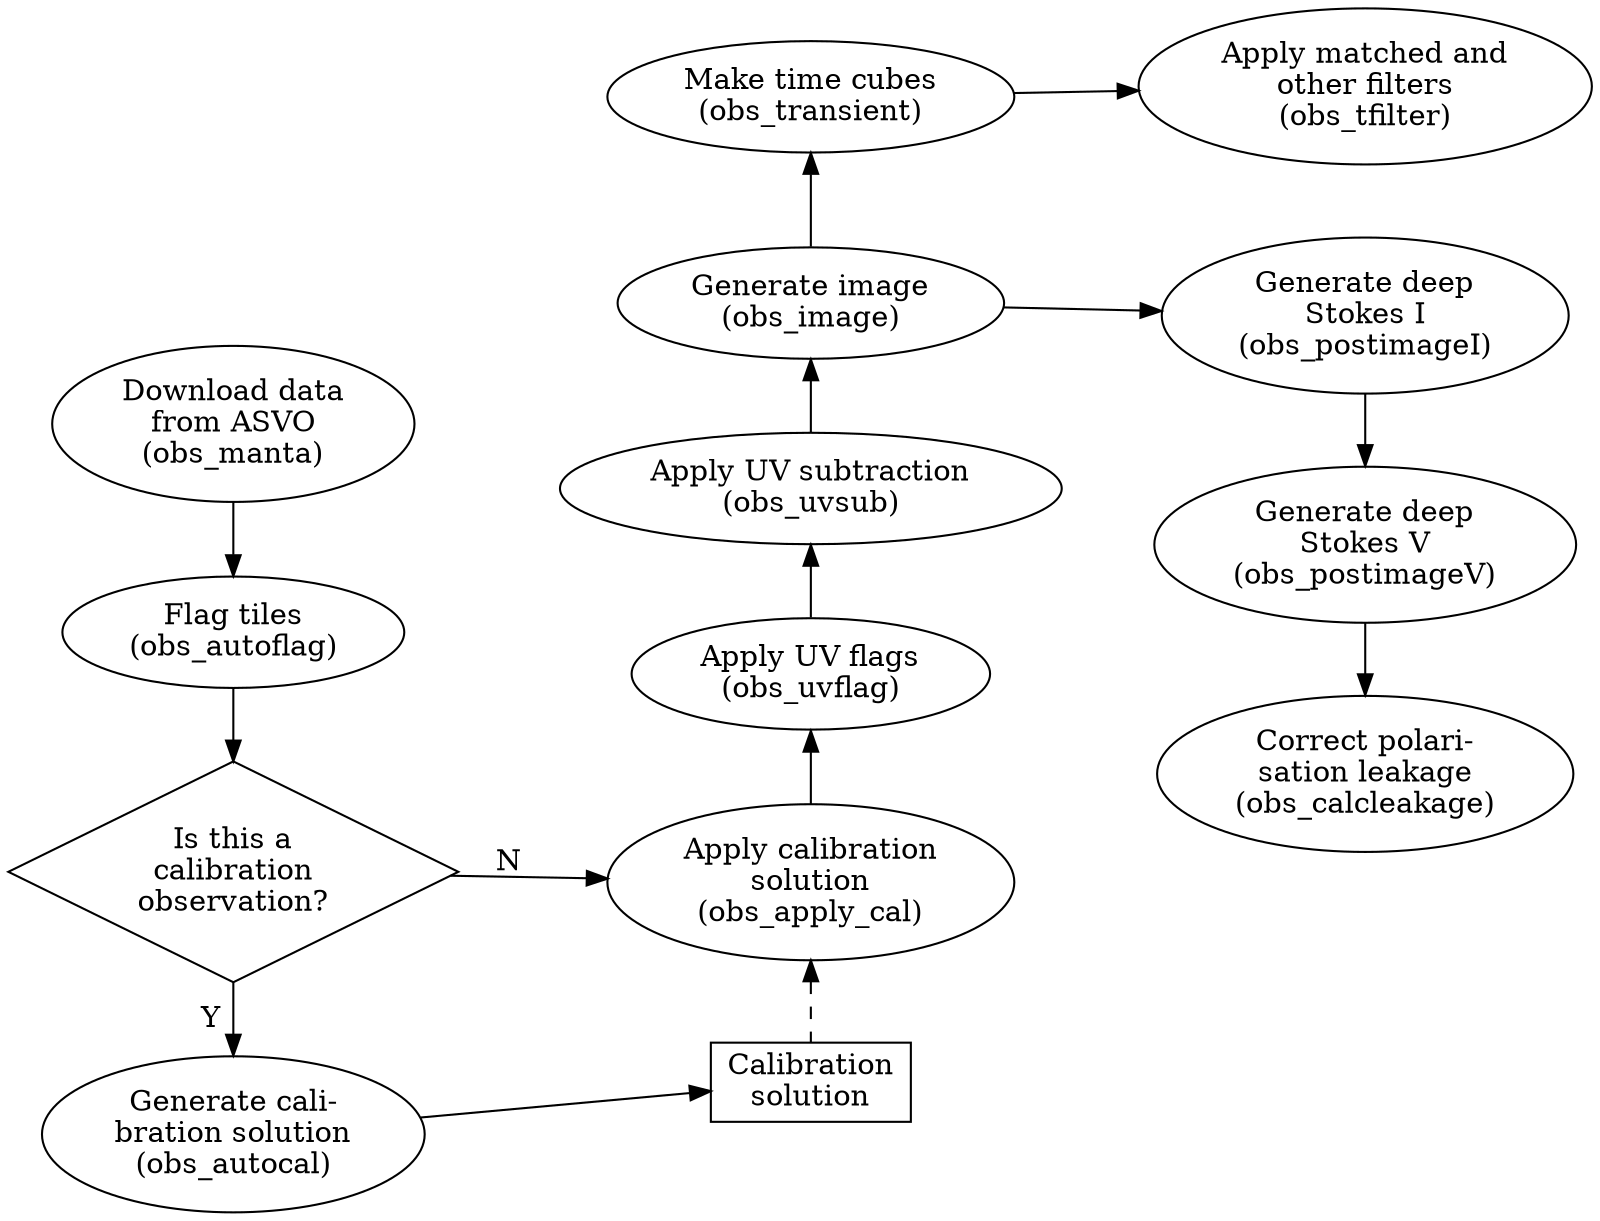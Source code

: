 digraph G {
  rankdir="LR";

  // TODO: Make this subgraph actually do something! (And add other subgraphs)
  subgraph cluster_0 {
    style=filled;
    color=lightgrey;
    transient [label="Make time cubes\n(obs_transient)"];
    tfilter [label="Apply matched and\nother filters\n(obs_tfilter)"];
    transient -> tfilter;
    label="Transients"
  }

  is_cal [shape=diamond; label="Is this a\ncalibration\nobservation?"];
  postimageI [label="postimage-I"];
  postimageV [label="postimage-V"];
  calsol [shape=rectangle; label="Calibration\nsolution"];
  manta [label="Download data\nfrom ASVO\n(obs_manta)"];
  autoflag [label="Flag tiles\n(obs_autoflag)"];
  autocal [label="Generate cali-\nbration solution\n(obs_autocal)"];
  apply_cal [label="Apply calibration\nsolution\n(obs_apply_cal)"];
  uvflag [label="Apply UV flags\n(obs_uvflag)"];
  uvsub [label="Apply UV subtraction\n(obs_uvsub)"];
  image [label="Generate image\n(obs_image)"];
  postimageI [label="Generate deep\nStokes I\n(obs_postimageI)"];
  postimageV [label="Generate deep\nStokes V\n(obs_postimageV)"];
  calc_leakage [label="Correct polari-\nsation leakage\n(obs_calcleakage)"];

  manta -> autoflag -> is_cal;
  is_cal -> autocal [label="Y"];
  autocal -> calsol;
  image -> uvsub [dir=back];
  uvsub -> uvflag [dir=back];
  uvflag -> apply_cal [dir=back];
  transient -> image [dir=back];
  tfilter -> postimageI [style=invis];
  image -> postimageI;
  postimageI -> postimageV;
  postimageV -> calc_leakage;
  apply_cal -> calsol [dir=back; style=dashed];
  is_cal -> apply_cal [label="N"];

  {rank="same"; manta; autoflag; is_cal; autocal;}
  {rank="same"; apply_cal; calsol; uvflag; uvsub; image; transient;}
  {rank="same"; tfilter; postimageI; postimageV; calc_leakage;}
}
